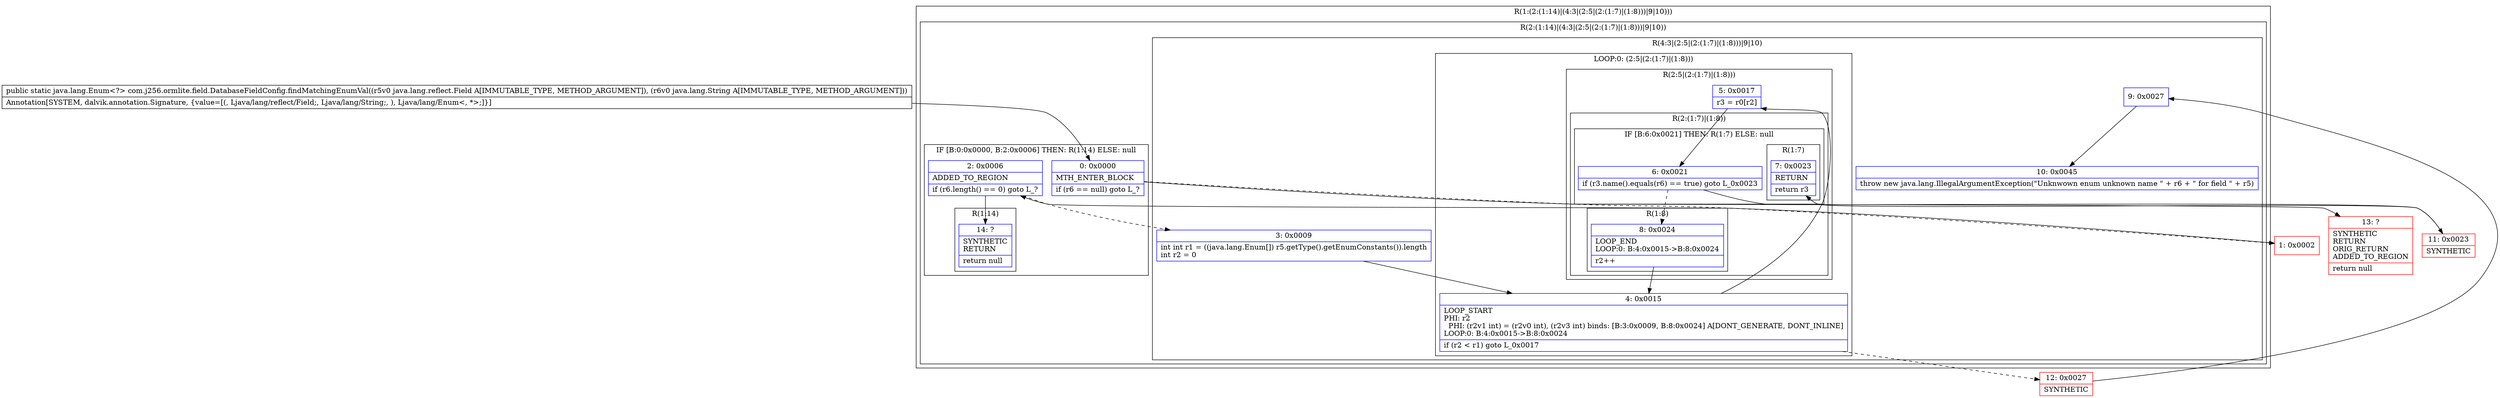 digraph "CFG forcom.j256.ormlite.field.DatabaseFieldConfig.findMatchingEnumVal(Ljava\/lang\/reflect\/Field;Ljava\/lang\/String;)Ljava\/lang\/Enum;" {
subgraph cluster_Region_267918576 {
label = "R(1:(2:(1:14)|(4:3|(2:5|(2:(1:7)|(1:8)))|9|10)))";
node [shape=record,color=blue];
subgraph cluster_Region_181546798 {
label = "R(2:(1:14)|(4:3|(2:5|(2:(1:7)|(1:8)))|9|10))";
node [shape=record,color=blue];
subgraph cluster_IfRegion_1581991573 {
label = "IF [B:0:0x0000, B:2:0x0006] THEN: R(1:14) ELSE: null";
node [shape=record,color=blue];
Node_0 [shape=record,label="{0\:\ 0x0000|MTH_ENTER_BLOCK\l|if (r6 == null) goto L_?\l}"];
Node_2 [shape=record,label="{2\:\ 0x0006|ADDED_TO_REGION\l|if (r6.length() == 0) goto L_?\l}"];
subgraph cluster_Region_1653590163 {
label = "R(1:14)";
node [shape=record,color=blue];
Node_14 [shape=record,label="{14\:\ ?|SYNTHETIC\lRETURN\l|return null\l}"];
}
}
subgraph cluster_Region_1110205564 {
label = "R(4:3|(2:5|(2:(1:7)|(1:8)))|9|10)";
node [shape=record,color=blue];
Node_3 [shape=record,label="{3\:\ 0x0009|int int r1 = ((java.lang.Enum[]) r5.getType().getEnumConstants()).length\lint r2 = 0\l}"];
subgraph cluster_LoopRegion_769607598 {
label = "LOOP:0: (2:5|(2:(1:7)|(1:8)))";
node [shape=record,color=blue];
Node_4 [shape=record,label="{4\:\ 0x0015|LOOP_START\lPHI: r2 \l  PHI: (r2v1 int) = (r2v0 int), (r2v3 int) binds: [B:3:0x0009, B:8:0x0024] A[DONT_GENERATE, DONT_INLINE]\lLOOP:0: B:4:0x0015\-\>B:8:0x0024\l|if (r2 \< r1) goto L_0x0017\l}"];
subgraph cluster_Region_745083282 {
label = "R(2:5|(2:(1:7)|(1:8)))";
node [shape=record,color=blue];
Node_5 [shape=record,label="{5\:\ 0x0017|r3 = r0[r2]\l}"];
subgraph cluster_Region_921679460 {
label = "R(2:(1:7)|(1:8))";
node [shape=record,color=blue];
subgraph cluster_IfRegion_848572866 {
label = "IF [B:6:0x0021] THEN: R(1:7) ELSE: null";
node [shape=record,color=blue];
Node_6 [shape=record,label="{6\:\ 0x0021|if (r3.name().equals(r6) == true) goto L_0x0023\l}"];
subgraph cluster_Region_776191059 {
label = "R(1:7)";
node [shape=record,color=blue];
Node_7 [shape=record,label="{7\:\ 0x0023|RETURN\l|return r3\l}"];
}
}
subgraph cluster_Region_1618174147 {
label = "R(1:8)";
node [shape=record,color=blue];
Node_8 [shape=record,label="{8\:\ 0x0024|LOOP_END\lLOOP:0: B:4:0x0015\-\>B:8:0x0024\l|r2++\l}"];
}
}
}
}
Node_9 [shape=record,label="{9\:\ 0x0027}"];
Node_10 [shape=record,label="{10\:\ 0x0045|throw new java.lang.IllegalArgumentException(\"Unknwown enum unknown name \" + r6 + \" for field \" + r5)\l}"];
}
}
}
Node_1 [shape=record,color=red,label="{1\:\ 0x0002}"];
Node_11 [shape=record,color=red,label="{11\:\ 0x0023|SYNTHETIC\l}"];
Node_12 [shape=record,color=red,label="{12\:\ 0x0027|SYNTHETIC\l}"];
Node_13 [shape=record,color=red,label="{13\:\ ?|SYNTHETIC\lRETURN\lORIG_RETURN\lADDED_TO_REGION\l|return null\l}"];
MethodNode[shape=record,label="{public static java.lang.Enum\<?\> com.j256.ormlite.field.DatabaseFieldConfig.findMatchingEnumVal((r5v0 java.lang.reflect.Field A[IMMUTABLE_TYPE, METHOD_ARGUMENT]), (r6v0 java.lang.String A[IMMUTABLE_TYPE, METHOD_ARGUMENT]))  | Annotation[SYSTEM, dalvik.annotation.Signature, \{value=[(, Ljava\/lang\/reflect\/Field;, Ljava\/lang\/String;, ), Ljava\/lang\/Enum\<, *\>;]\}]\l}"];
MethodNode -> Node_0;
Node_0 -> Node_1[style=dashed];
Node_0 -> Node_13;
Node_2 -> Node_3[style=dashed];
Node_2 -> Node_14;
Node_3 -> Node_4;
Node_4 -> Node_5;
Node_4 -> Node_12[style=dashed];
Node_5 -> Node_6;
Node_6 -> Node_8[style=dashed];
Node_6 -> Node_11;
Node_8 -> Node_4;
Node_9 -> Node_10;
Node_1 -> Node_2;
Node_11 -> Node_7;
Node_12 -> Node_9;
}

